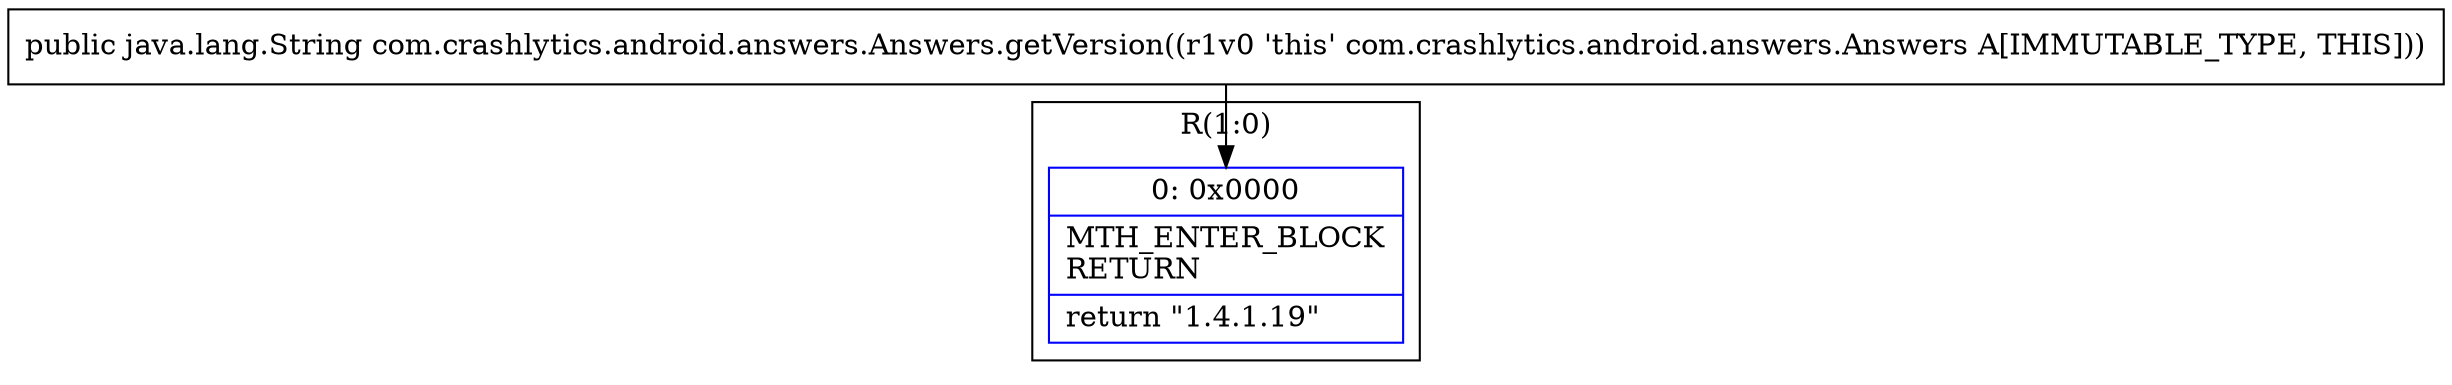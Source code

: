 digraph "CFG forcom.crashlytics.android.answers.Answers.getVersion()Ljava\/lang\/String;" {
subgraph cluster_Region_1476395831 {
label = "R(1:0)";
node [shape=record,color=blue];
Node_0 [shape=record,label="{0\:\ 0x0000|MTH_ENTER_BLOCK\lRETURN\l|return \"1.4.1.19\"\l}"];
}
MethodNode[shape=record,label="{public java.lang.String com.crashlytics.android.answers.Answers.getVersion((r1v0 'this' com.crashlytics.android.answers.Answers A[IMMUTABLE_TYPE, THIS])) }"];
MethodNode -> Node_0;
}

